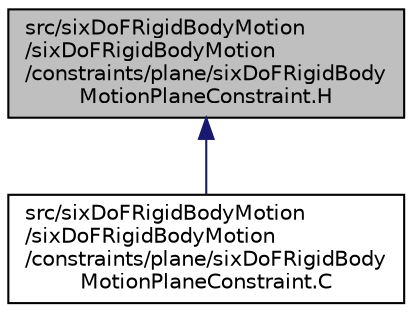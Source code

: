 digraph "src/sixDoFRigidBodyMotion/sixDoFRigidBodyMotion/constraints/plane/sixDoFRigidBodyMotionPlaneConstraint.H"
{
  bgcolor="transparent";
  edge [fontname="Helvetica",fontsize="10",labelfontname="Helvetica",labelfontsize="10"];
  node [fontname="Helvetica",fontsize="10",shape=record];
  Node1 [label="src/sixDoFRigidBodyMotion\l/sixDoFRigidBodyMotion\l/constraints/plane/sixDoFRigidBody\lMotionPlaneConstraint.H",height=0.2,width=0.4,color="black", fillcolor="grey75", style="filled", fontcolor="black"];
  Node1 -> Node2 [dir="back",color="midnightblue",fontsize="10",style="solid",fontname="Helvetica"];
  Node2 [label="src/sixDoFRigidBodyMotion\l/sixDoFRigidBodyMotion\l/constraints/plane/sixDoFRigidBody\lMotionPlaneConstraint.C",height=0.2,width=0.4,color="black",URL="$a10019.html"];
}
